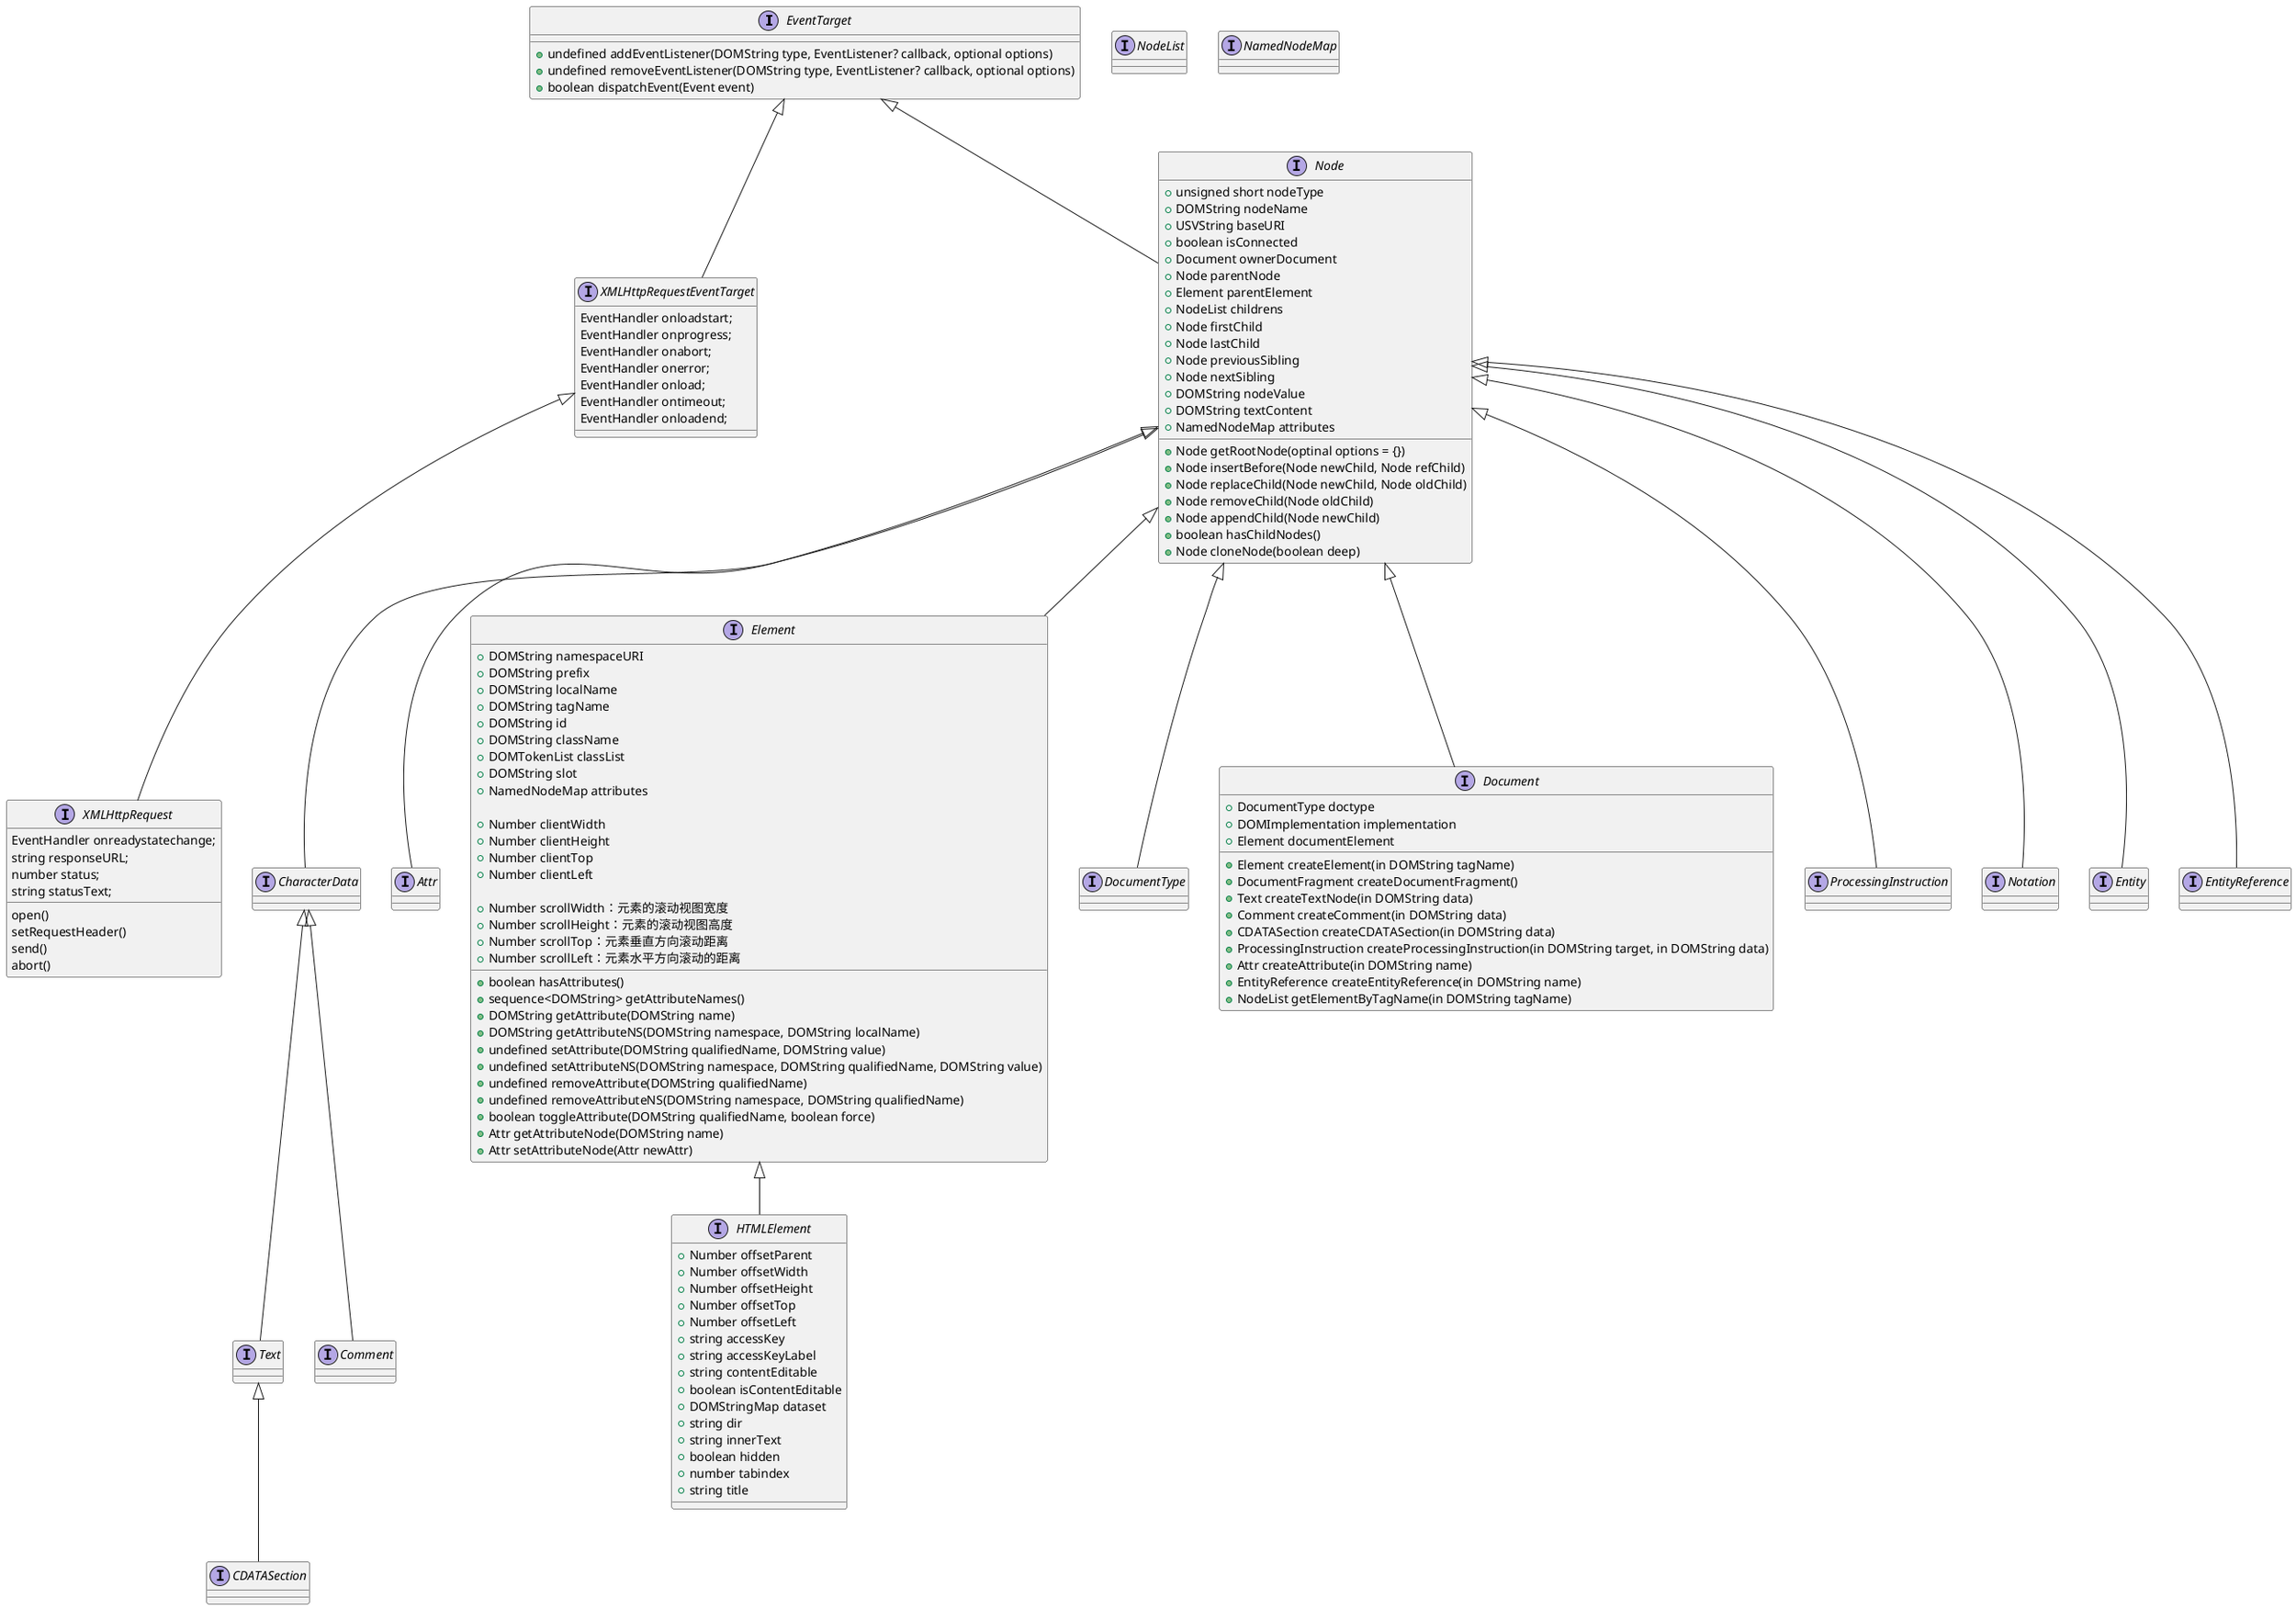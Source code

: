 @startuml DOM
    interface EventTarget {
        + undefined addEventListener(DOMString type, EventListener? callback, optional options)
        + undefined removeEventListener(DOMString type, EventListener? callback, optional options)
        + boolean dispatchEvent(Event event)
    }

    interface XMLHttpRequestEventTarget {
        EventHandler onloadstart;
        EventHandler onprogress;
        EventHandler onabort;
        EventHandler onerror;
        EventHandler onload;
        EventHandler ontimeout;
        EventHandler onloadend;
    }
    interface XMLHttpRequest {
        EventHandler onreadystatechange;
        open()
        setRequestHeader()
        send()
        abort()
        string responseURL;
        number status;
        string statusText;
    }

    interface NodeList {}
    interface NamedNodeMap {}
    interface Node {
        + unsigned short nodeType
        + DOMString nodeName
        + USVString baseURI
        + boolean isConnected
        + Document ownerDocument
        + Node parentNode
        + Element parentElement
        + NodeList childrens
        + Node firstChild
        + Node lastChild
        + Node previousSibling
        + Node nextSibling
        + DOMString nodeValue
        + DOMString textContent
        + NamedNodeMap attributes
        + Node getRootNode(optinal options = {})
        + Node insertBefore(Node newChild, Node refChild)
        + Node replaceChild(Node newChild, Node oldChild)
        + Node removeChild(Node oldChild)
        + Node appendChild(Node newChild)
        + boolean hasChildNodes()
        + Node cloneNode(boolean deep)
    }
    interface CharacterData {}
    interface Attr {}
    interface Element {
        + DOMString namespaceURI
        + DOMString prefix
        + DOMString localName
        + DOMString tagName
        + DOMString id
        + DOMString className
        + DOMTokenList classList
        + DOMString slot
        + NamedNodeMap attributes

        + Number clientWidth
        + Number clientHeight
        + Number clientTop
        + Number clientLeft

        + Number scrollWidth：元素的滚动视图宽度
        + Number scrollHeight：元素的滚动视图高度
        + Number scrollTop：元素垂直方向滚动距离
        + Number scrollLeft：元素水平方向滚动的距离

        + boolean hasAttributes()
        + sequence<DOMString> getAttributeNames()
        + DOMString getAttribute(DOMString name)
        + DOMString getAttributeNS(DOMString namespace, DOMString localName)
        + undefined setAttribute(DOMString qualifiedName, DOMString value)
        + undefined setAttributeNS(DOMString namespace, DOMString qualifiedName, DOMString value)
        + undefined removeAttribute(DOMString qualifiedName)
        + undefined removeAttributeNS(DOMString namespace, DOMString qualifiedName)
        + boolean toggleAttribute(DOMString qualifiedName, boolean force)
        + Attr getAttributeNode(DOMString name)
        + Attr setAttributeNode(Attr newAttr)
    }
    interface DocumentType {}
    interface Document {
        + DocumentType doctype
        + DOMImplementation implementation
        + Element documentElement
        + Element createElement(in DOMString tagName)
        + DocumentFragment createDocumentFragment()
        + Text createTextNode(in DOMString data)
        + Comment createComment(in DOMString data)
        + CDATASection createCDATASection(in DOMString data)
        + ProcessingInstruction createProcessingInstruction(in DOMString target, in DOMString data)
        + Attr createAttribute(in DOMString name)
        + EntityReference createEntityReference(in DOMString name)
        + NodeList getElementByTagName(in DOMString tagName)
    }
    interface ProcessingInstruction {}
    interface Notation {}
    interface Entity {}
    interface EntityReference {}

    interface Text {}
    interface Comment {}

    interface CDATASection {}

' https://developer.mozilla.org/en-US/docs/Web/API/HTMLElement
    interface HTMLElement {
        + Number offsetParent
        + Number offsetWidth
        + Number offsetHeight
        + Number offsetTop
        + Number offsetLeft
        + string accessKey
        + string accessKeyLabel
        + string contentEditable
        + boolean isContentEditable
        + DOMStringMap dataset
        + string dir
        + string innerText
        + boolean hidden
        + number tabindex
        + string title
    }

    EventTarget <|-- XMLHttpRequestEventTarget
    XMLHttpRequestEventTarget <|-- XMLHttpRequest
    EventTarget <|-- Node
    Node <|-- CharacterData
    Node <|-- Attr
    Node <|-- Element
    Node <|-- DocumentType
    Node <|-- Document
    Node <|-- ProcessingInstruction
    Node <|-- Notation
    Node <|-- Entity
    Node <|-- EntityReference
    Element <|-- HTMLElement
    CharacterData <|-- Text
    CharacterData <|-- Comment
    Text <|-- CDATASection



@enduml